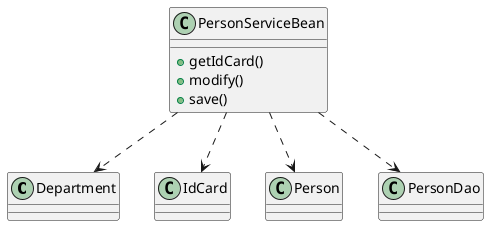 @startuml
class Department {
}
class IdCard {
}
class Person {
}
class PersonDao {
}
class PersonServiceBean {
    + getIdCard()
    + modify()
    + save()
}
PersonServiceBean ..> PersonDao
PersonServiceBean ..> Person
PersonServiceBean ..> Department
PersonServiceBean ..> IdCard
@enduml